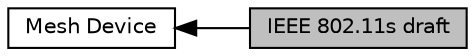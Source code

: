 digraph "IEEE 802.11s draft"
{
  edge [fontname="Helvetica",fontsize="10",labelfontname="Helvetica",labelfontsize="10"];
  node [fontname="Helvetica",fontsize="10",shape=box];
  rankdir=LR;
  Node2 [label="Mesh Device",height=0.2,width=0.4,color="black", fillcolor="white", style="filled",URL="$group__mesh.html",tooltip="MAC-layer mobile mesh networking."];
  Node1 [label="IEEE 802.11s draft",height=0.2,width=0.4,color="black", fillcolor="grey75", style="filled", fontcolor="black",tooltip="IEEE 802.11s (mesh) draft standard implementation."];
  Node2->Node1 [shape=plaintext, dir="back", style="solid"];
}
